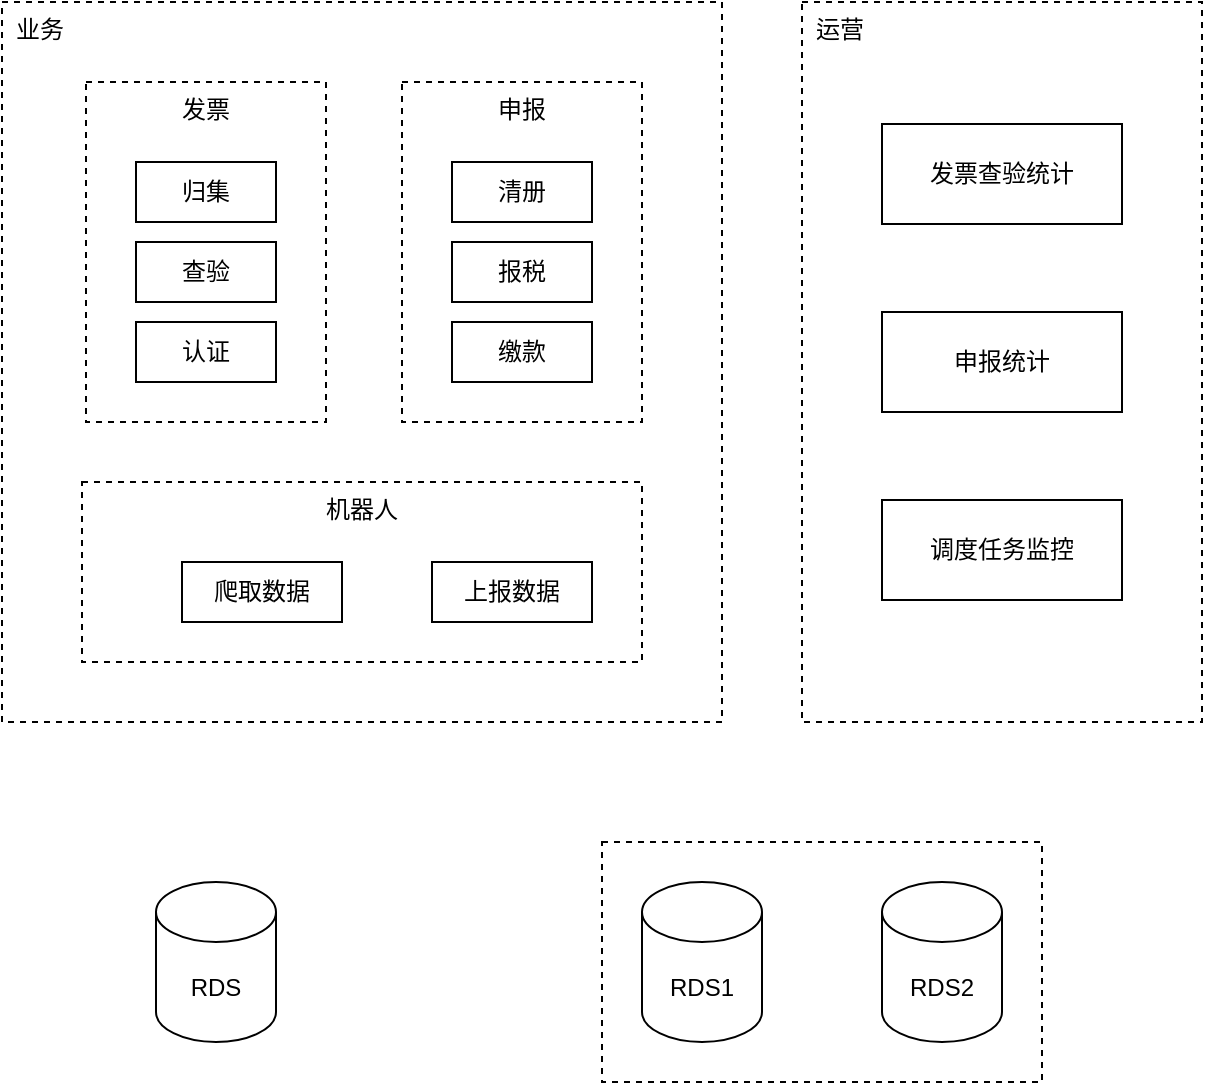 <mxfile version="16.2.2" type="github">
  <diagram id="zdEymZCHrjLcuN3iB8jA" name="Page-1">
    <mxGraphModel dx="1038" dy="579" grid="1" gridSize="10" guides="1" tooltips="1" connect="1" arrows="1" fold="1" page="1" pageScale="1" pageWidth="827" pageHeight="1169" math="0" shadow="0">
      <root>
        <mxCell id="0" />
        <mxCell id="1" parent="0" />
        <mxCell id="39hTGtykct5_lLaXmXcA-18" value="" style="rounded=0;whiteSpace=wrap;html=1;dashed=1;" vertex="1" parent="1">
          <mxGeometry x="380" y="460" width="220" height="120" as="geometry" />
        </mxCell>
        <mxCell id="L4HHY8r-7hbT46ejeRS8-2" value="业务" style="rounded=0;whiteSpace=wrap;html=1;verticalAlign=top;dashed=1;align=left;spacingLeft=5;" parent="1" vertex="1">
          <mxGeometry x="80" y="40" width="360" height="360" as="geometry" />
        </mxCell>
        <mxCell id="L4HHY8r-7hbT46ejeRS8-5" value="机器人" style="rounded=0;whiteSpace=wrap;html=1;dashed=1;verticalAlign=top;" parent="1" vertex="1">
          <mxGeometry x="120" y="280" width="280" height="90" as="geometry" />
        </mxCell>
        <mxCell id="L4HHY8r-7hbT46ejeRS8-6" value="爬取数据" style="rounded=0;whiteSpace=wrap;html=1;" parent="1" vertex="1">
          <mxGeometry x="170" y="320" width="80" height="30" as="geometry" />
        </mxCell>
        <mxCell id="L4HHY8r-7hbT46ejeRS8-8" value="上报数据" style="rounded=0;whiteSpace=wrap;html=1;" parent="1" vertex="1">
          <mxGeometry x="295" y="320" width="80" height="30" as="geometry" />
        </mxCell>
        <mxCell id="L4HHY8r-7hbT46ejeRS8-9" value="发票" style="rounded=0;whiteSpace=wrap;html=1;dashed=1;verticalAlign=top;" parent="1" vertex="1">
          <mxGeometry x="122" y="80" width="120" height="170" as="geometry" />
        </mxCell>
        <mxCell id="L4HHY8r-7hbT46ejeRS8-10" value="归集" style="rounded=0;whiteSpace=wrap;html=1;" parent="1" vertex="1">
          <mxGeometry x="147" y="120" width="70" height="30" as="geometry" />
        </mxCell>
        <mxCell id="L4HHY8r-7hbT46ejeRS8-11" value="查验" style="rounded=0;whiteSpace=wrap;html=1;" parent="1" vertex="1">
          <mxGeometry x="147" y="160" width="70" height="30" as="geometry" />
        </mxCell>
        <mxCell id="L4HHY8r-7hbT46ejeRS8-12" value="认证" style="rounded=0;whiteSpace=wrap;html=1;" parent="1" vertex="1">
          <mxGeometry x="147" y="200" width="70" height="30" as="geometry" />
        </mxCell>
        <mxCell id="L4HHY8r-7hbT46ejeRS8-13" value="申报" style="rounded=0;whiteSpace=wrap;html=1;dashed=1;verticalAlign=top;" parent="1" vertex="1">
          <mxGeometry x="280" y="80" width="120" height="170" as="geometry" />
        </mxCell>
        <mxCell id="L4HHY8r-7hbT46ejeRS8-14" value="清册" style="rounded=0;whiteSpace=wrap;html=1;" parent="1" vertex="1">
          <mxGeometry x="305" y="120" width="70" height="30" as="geometry" />
        </mxCell>
        <mxCell id="L4HHY8r-7hbT46ejeRS8-15" value="报税" style="rounded=0;whiteSpace=wrap;html=1;" parent="1" vertex="1">
          <mxGeometry x="305" y="160" width="70" height="30" as="geometry" />
        </mxCell>
        <mxCell id="L4HHY8r-7hbT46ejeRS8-16" value="缴款" style="rounded=0;whiteSpace=wrap;html=1;" parent="1" vertex="1">
          <mxGeometry x="305" y="200" width="70" height="30" as="geometry" />
        </mxCell>
        <mxCell id="39hTGtykct5_lLaXmXcA-1" value="运营" style="rounded=0;whiteSpace=wrap;html=1;verticalAlign=top;dashed=1;align=left;spacingLeft=5;" vertex="1" parent="1">
          <mxGeometry x="480" y="40" width="200" height="360" as="geometry" />
        </mxCell>
        <mxCell id="39hTGtykct5_lLaXmXcA-2" value="调度任务监控" style="rounded=0;whiteSpace=wrap;html=1;verticalAlign=middle;" vertex="1" parent="1">
          <mxGeometry x="520" y="289" width="120" height="50" as="geometry" />
        </mxCell>
        <mxCell id="39hTGtykct5_lLaXmXcA-5" value="发票查验统计" style="rounded=0;whiteSpace=wrap;html=1;verticalAlign=middle;" vertex="1" parent="1">
          <mxGeometry x="520" y="101" width="120" height="50" as="geometry" />
        </mxCell>
        <mxCell id="39hTGtykct5_lLaXmXcA-9" value="申报统计" style="rounded=0;whiteSpace=wrap;html=1;verticalAlign=middle;" vertex="1" parent="1">
          <mxGeometry x="520" y="195" width="120" height="50" as="geometry" />
        </mxCell>
        <mxCell id="39hTGtykct5_lLaXmXcA-13" value="RDS1" style="shape=cylinder3;whiteSpace=wrap;html=1;boundedLbl=1;backgroundOutline=1;size=15;" vertex="1" parent="1">
          <mxGeometry x="400" y="480" width="60" height="80" as="geometry" />
        </mxCell>
        <mxCell id="39hTGtykct5_lLaXmXcA-14" value="RDS" style="shape=cylinder3;whiteSpace=wrap;html=1;boundedLbl=1;backgroundOutline=1;size=15;" vertex="1" parent="1">
          <mxGeometry x="157" y="480" width="60" height="80" as="geometry" />
        </mxCell>
        <mxCell id="39hTGtykct5_lLaXmXcA-15" value="RDS2" style="shape=cylinder3;whiteSpace=wrap;html=1;boundedLbl=1;backgroundOutline=1;size=15;" vertex="1" parent="1">
          <mxGeometry x="520" y="480" width="60" height="80" as="geometry" />
        </mxCell>
      </root>
    </mxGraphModel>
  </diagram>
</mxfile>
